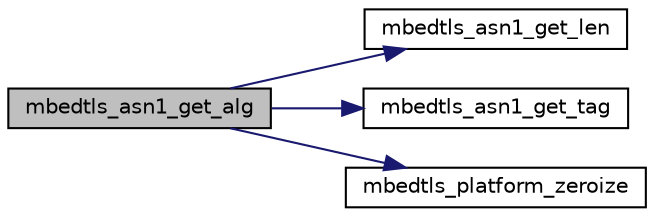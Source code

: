 digraph "mbedtls_asn1_get_alg"
{
 // LATEX_PDF_SIZE
  edge [fontname="Helvetica",fontsize="10",labelfontname="Helvetica",labelfontsize="10"];
  node [fontname="Helvetica",fontsize="10",shape=record];
  rankdir="LR";
  Node1 [label="mbedtls_asn1_get_alg",height=0.2,width=0.4,color="black", fillcolor="grey75", style="filled", fontcolor="black",tooltip="Retrieve an AlgorithmIdentifier ASN.1 sequence. Updates the pointer to immediately behind the full Al..."];
  Node1 -> Node2 [color="midnightblue",fontsize="10",style="solid",fontname="Helvetica"];
  Node2 [label="mbedtls_asn1_get_len",height=0.2,width=0.4,color="black", fillcolor="white", style="filled",URL="$d7/d01/group__asn1__module.html#gad45c1d0ed3694fe903342cb32647bfb1",tooltip="Get the length of an ASN.1 element. Updates the pointer to immediately behind the length."];
  Node1 -> Node3 [color="midnightblue",fontsize="10",style="solid",fontname="Helvetica"];
  Node3 [label="mbedtls_asn1_get_tag",height=0.2,width=0.4,color="black", fillcolor="white", style="filled",URL="$d7/d01/group__asn1__module.html#gae8d7dd42a3b99b61d2ef60bc0c2eaf0d",tooltip="Get the tag and length of the tag. Check for the requested tag. Updates the pointer to immediately be..."];
  Node1 -> Node4 [color="midnightblue",fontsize="10",style="solid",fontname="Helvetica"];
  Node4 [label="mbedtls_platform_zeroize",height=0.2,width=0.4,color="black", fillcolor="white", style="filled",URL="$dd/dde/platform__util_8c.html#aa4e36b2c1c58d8ad89e1e11b6ebea2d9",tooltip="Securely zeroize a buffer."];
}
